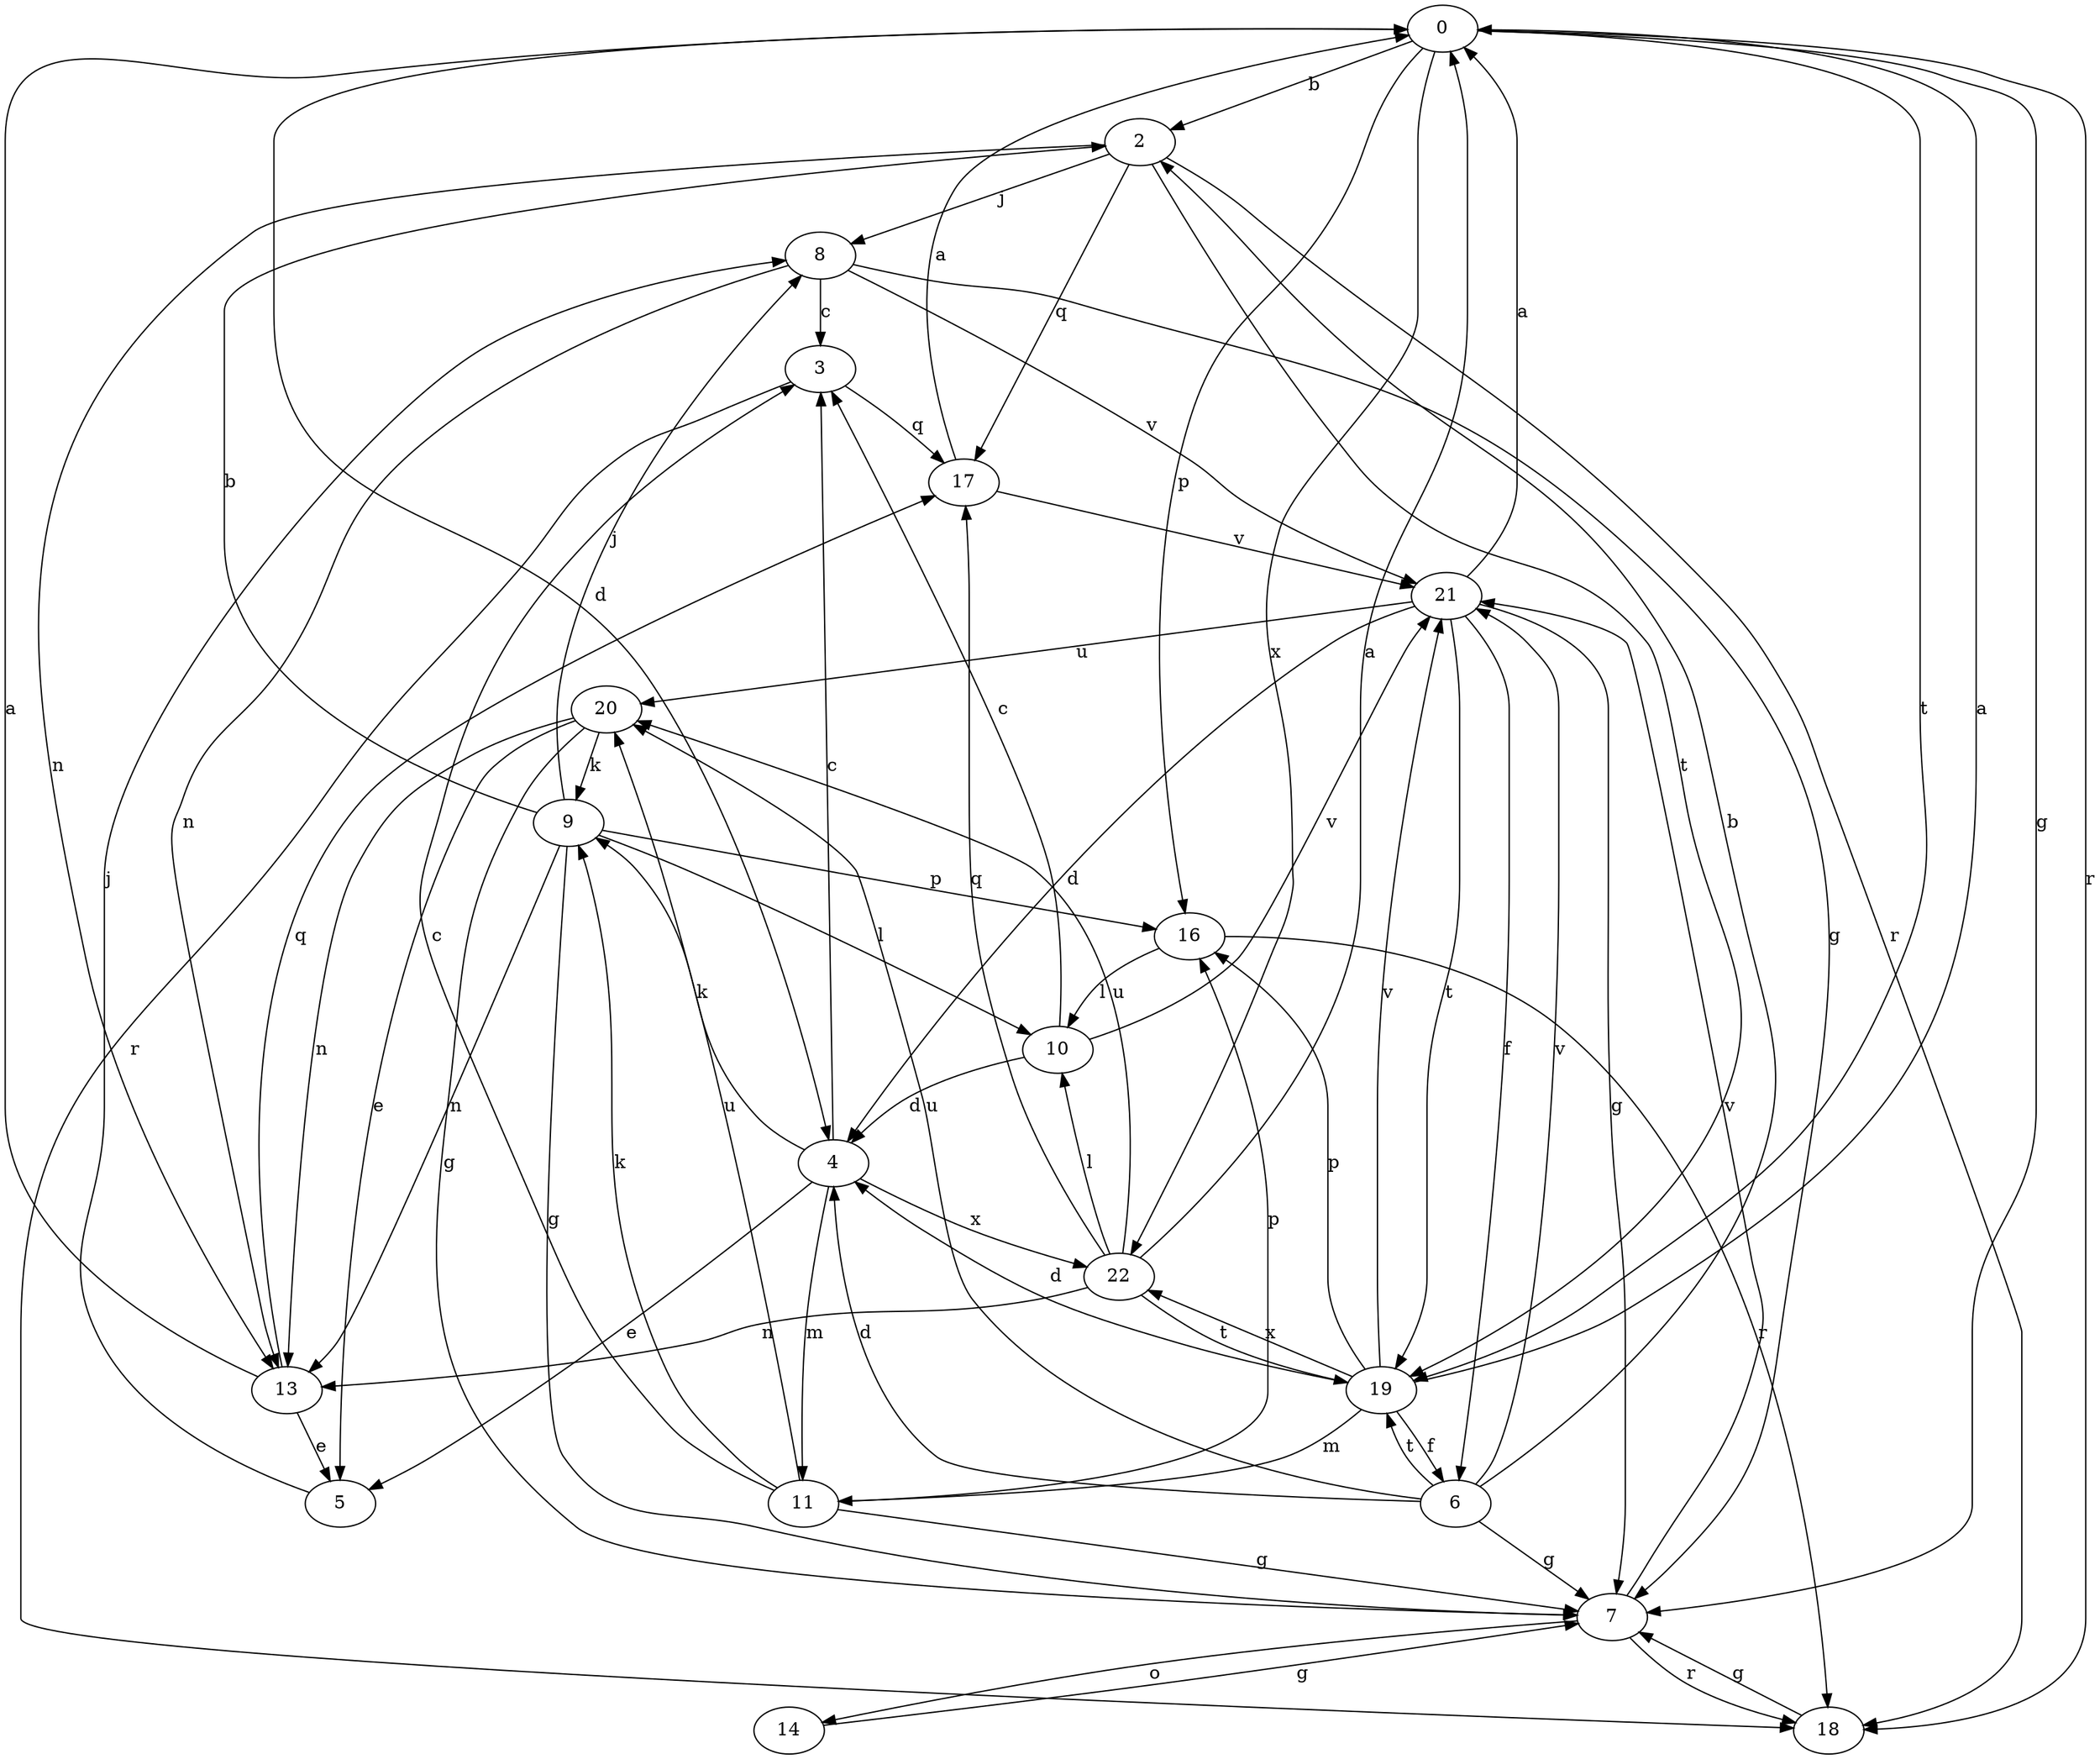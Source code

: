 strict digraph  {
0;
2;
3;
4;
5;
6;
7;
8;
9;
10;
11;
13;
14;
16;
17;
18;
19;
20;
21;
22;
0 -> 2  [label=b];
0 -> 4  [label=d];
0 -> 7  [label=g];
0 -> 16  [label=p];
0 -> 18  [label=r];
0 -> 19  [label=t];
0 -> 22  [label=x];
2 -> 8  [label=j];
2 -> 13  [label=n];
2 -> 17  [label=q];
2 -> 18  [label=r];
2 -> 19  [label=t];
3 -> 17  [label=q];
3 -> 18  [label=r];
4 -> 3  [label=c];
4 -> 5  [label=e];
4 -> 9  [label=k];
4 -> 11  [label=m];
4 -> 22  [label=x];
5 -> 8  [label=j];
6 -> 2  [label=b];
6 -> 4  [label=d];
6 -> 7  [label=g];
6 -> 19  [label=t];
6 -> 20  [label=u];
6 -> 21  [label=v];
7 -> 14  [label=o];
7 -> 18  [label=r];
7 -> 21  [label=v];
8 -> 3  [label=c];
8 -> 7  [label=g];
8 -> 13  [label=n];
8 -> 21  [label=v];
9 -> 2  [label=b];
9 -> 7  [label=g];
9 -> 8  [label=j];
9 -> 10  [label=l];
9 -> 13  [label=n];
9 -> 16  [label=p];
10 -> 3  [label=c];
10 -> 4  [label=d];
10 -> 21  [label=v];
11 -> 3  [label=c];
11 -> 7  [label=g];
11 -> 9  [label=k];
11 -> 16  [label=p];
11 -> 20  [label=u];
13 -> 0  [label=a];
13 -> 5  [label=e];
13 -> 17  [label=q];
14 -> 7  [label=g];
16 -> 10  [label=l];
16 -> 18  [label=r];
17 -> 0  [label=a];
17 -> 21  [label=v];
18 -> 7  [label=g];
19 -> 0  [label=a];
19 -> 4  [label=d];
19 -> 6  [label=f];
19 -> 11  [label=m];
19 -> 16  [label=p];
19 -> 21  [label=v];
19 -> 22  [label=x];
20 -> 5  [label=e];
20 -> 7  [label=g];
20 -> 9  [label=k];
20 -> 13  [label=n];
21 -> 0  [label=a];
21 -> 4  [label=d];
21 -> 6  [label=f];
21 -> 7  [label=g];
21 -> 19  [label=t];
21 -> 20  [label=u];
22 -> 0  [label=a];
22 -> 10  [label=l];
22 -> 13  [label=n];
22 -> 17  [label=q];
22 -> 19  [label=t];
22 -> 20  [label=u];
}

